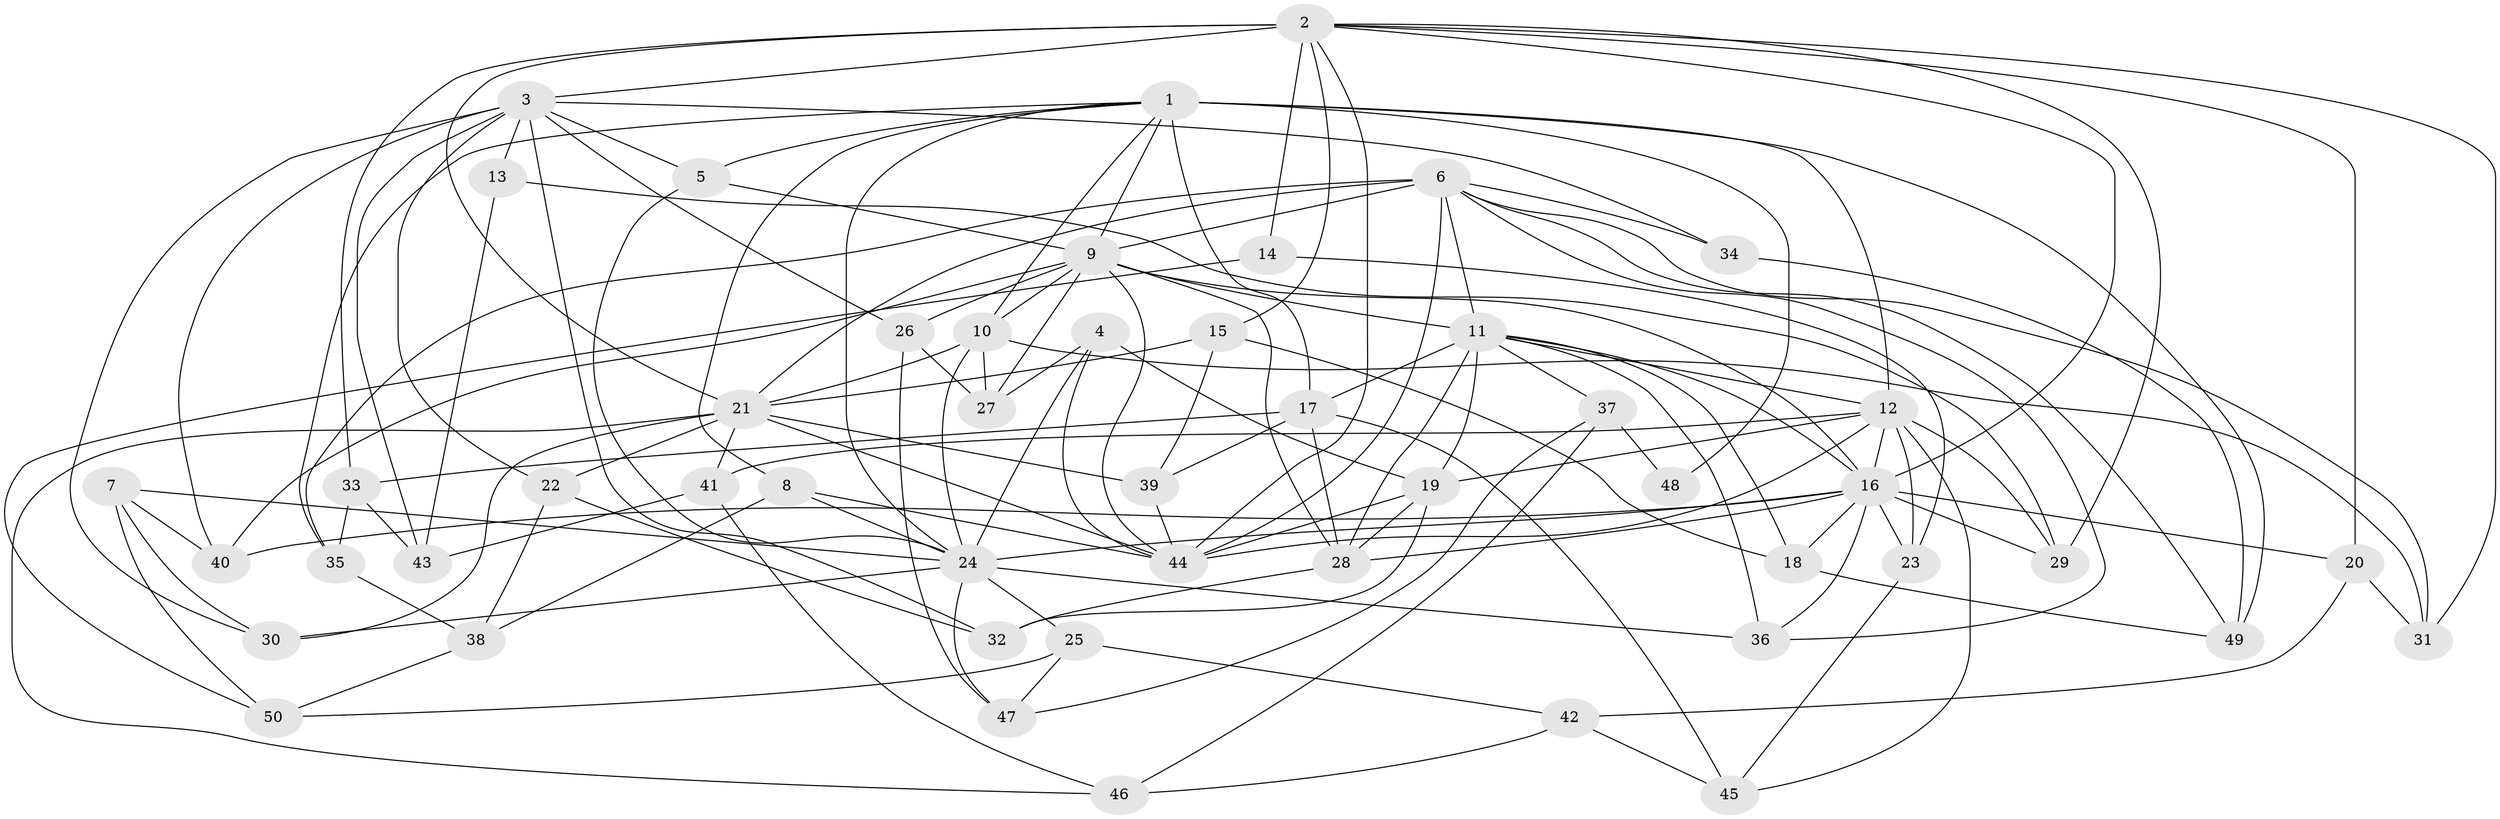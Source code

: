 // original degree distribution, {4: 1.0}
// Generated by graph-tools (version 1.1) at 2025/37/03/09/25 02:37:57]
// undirected, 50 vertices, 135 edges
graph export_dot {
graph [start="1"]
  node [color=gray90,style=filled];
  1;
  2;
  3;
  4;
  5;
  6;
  7;
  8;
  9;
  10;
  11;
  12;
  13;
  14;
  15;
  16;
  17;
  18;
  19;
  20;
  21;
  22;
  23;
  24;
  25;
  26;
  27;
  28;
  29;
  30;
  31;
  32;
  33;
  34;
  35;
  36;
  37;
  38;
  39;
  40;
  41;
  42;
  43;
  44;
  45;
  46;
  47;
  48;
  49;
  50;
  1 -- 5 [weight=1.0];
  1 -- 8 [weight=1.0];
  1 -- 9 [weight=1.0];
  1 -- 10 [weight=1.0];
  1 -- 12 [weight=1.0];
  1 -- 17 [weight=1.0];
  1 -- 24 [weight=1.0];
  1 -- 35 [weight=1.0];
  1 -- 48 [weight=3.0];
  1 -- 49 [weight=1.0];
  2 -- 3 [weight=1.0];
  2 -- 14 [weight=2.0];
  2 -- 15 [weight=1.0];
  2 -- 16 [weight=1.0];
  2 -- 20 [weight=1.0];
  2 -- 21 [weight=2.0];
  2 -- 29 [weight=1.0];
  2 -- 31 [weight=1.0];
  2 -- 33 [weight=1.0];
  2 -- 44 [weight=1.0];
  3 -- 5 [weight=1.0];
  3 -- 13 [weight=2.0];
  3 -- 22 [weight=1.0];
  3 -- 26 [weight=1.0];
  3 -- 30 [weight=1.0];
  3 -- 32 [weight=1.0];
  3 -- 34 [weight=2.0];
  3 -- 40 [weight=1.0];
  3 -- 43 [weight=1.0];
  4 -- 19 [weight=1.0];
  4 -- 24 [weight=1.0];
  4 -- 27 [weight=1.0];
  4 -- 44 [weight=1.0];
  5 -- 9 [weight=1.0];
  5 -- 24 [weight=1.0];
  6 -- 9 [weight=1.0];
  6 -- 11 [weight=1.0];
  6 -- 21 [weight=2.0];
  6 -- 31 [weight=1.0];
  6 -- 34 [weight=1.0];
  6 -- 35 [weight=1.0];
  6 -- 36 [weight=1.0];
  6 -- 44 [weight=1.0];
  6 -- 49 [weight=1.0];
  7 -- 24 [weight=1.0];
  7 -- 30 [weight=1.0];
  7 -- 40 [weight=1.0];
  7 -- 50 [weight=1.0];
  8 -- 24 [weight=1.0];
  8 -- 38 [weight=1.0];
  8 -- 44 [weight=1.0];
  9 -- 10 [weight=2.0];
  9 -- 11 [weight=1.0];
  9 -- 16 [weight=1.0];
  9 -- 26 [weight=1.0];
  9 -- 27 [weight=1.0];
  9 -- 28 [weight=1.0];
  9 -- 40 [weight=1.0];
  9 -- 44 [weight=1.0];
  10 -- 21 [weight=1.0];
  10 -- 24 [weight=2.0];
  10 -- 27 [weight=1.0];
  10 -- 31 [weight=1.0];
  11 -- 12 [weight=1.0];
  11 -- 16 [weight=1.0];
  11 -- 17 [weight=2.0];
  11 -- 18 [weight=1.0];
  11 -- 19 [weight=1.0];
  11 -- 28 [weight=2.0];
  11 -- 36 [weight=1.0];
  11 -- 37 [weight=1.0];
  12 -- 16 [weight=1.0];
  12 -- 19 [weight=1.0];
  12 -- 23 [weight=1.0];
  12 -- 29 [weight=1.0];
  12 -- 41 [weight=1.0];
  12 -- 44 [weight=2.0];
  12 -- 45 [weight=1.0];
  13 -- 29 [weight=1.0];
  13 -- 43 [weight=1.0];
  14 -- 23 [weight=1.0];
  14 -- 50 [weight=1.0];
  15 -- 18 [weight=1.0];
  15 -- 21 [weight=1.0];
  15 -- 39 [weight=1.0];
  16 -- 18 [weight=1.0];
  16 -- 20 [weight=1.0];
  16 -- 23 [weight=1.0];
  16 -- 24 [weight=1.0];
  16 -- 28 [weight=1.0];
  16 -- 29 [weight=1.0];
  16 -- 36 [weight=1.0];
  16 -- 40 [weight=1.0];
  17 -- 28 [weight=2.0];
  17 -- 33 [weight=1.0];
  17 -- 39 [weight=1.0];
  17 -- 45 [weight=1.0];
  18 -- 49 [weight=1.0];
  19 -- 28 [weight=1.0];
  19 -- 32 [weight=1.0];
  19 -- 44 [weight=1.0];
  20 -- 31 [weight=1.0];
  20 -- 42 [weight=1.0];
  21 -- 22 [weight=1.0];
  21 -- 30 [weight=1.0];
  21 -- 39 [weight=1.0];
  21 -- 41 [weight=1.0];
  21 -- 44 [weight=1.0];
  21 -- 46 [weight=1.0];
  22 -- 32 [weight=1.0];
  22 -- 38 [weight=1.0];
  23 -- 45 [weight=1.0];
  24 -- 25 [weight=1.0];
  24 -- 30 [weight=1.0];
  24 -- 36 [weight=1.0];
  24 -- 47 [weight=1.0];
  25 -- 42 [weight=1.0];
  25 -- 47 [weight=1.0];
  25 -- 50 [weight=1.0];
  26 -- 27 [weight=1.0];
  26 -- 47 [weight=1.0];
  28 -- 32 [weight=1.0];
  33 -- 35 [weight=1.0];
  33 -- 43 [weight=1.0];
  34 -- 49 [weight=1.0];
  35 -- 38 [weight=1.0];
  37 -- 46 [weight=1.0];
  37 -- 47 [weight=1.0];
  37 -- 48 [weight=1.0];
  38 -- 50 [weight=1.0];
  39 -- 44 [weight=1.0];
  41 -- 43 [weight=1.0];
  41 -- 46 [weight=1.0];
  42 -- 45 [weight=1.0];
  42 -- 46 [weight=1.0];
}
